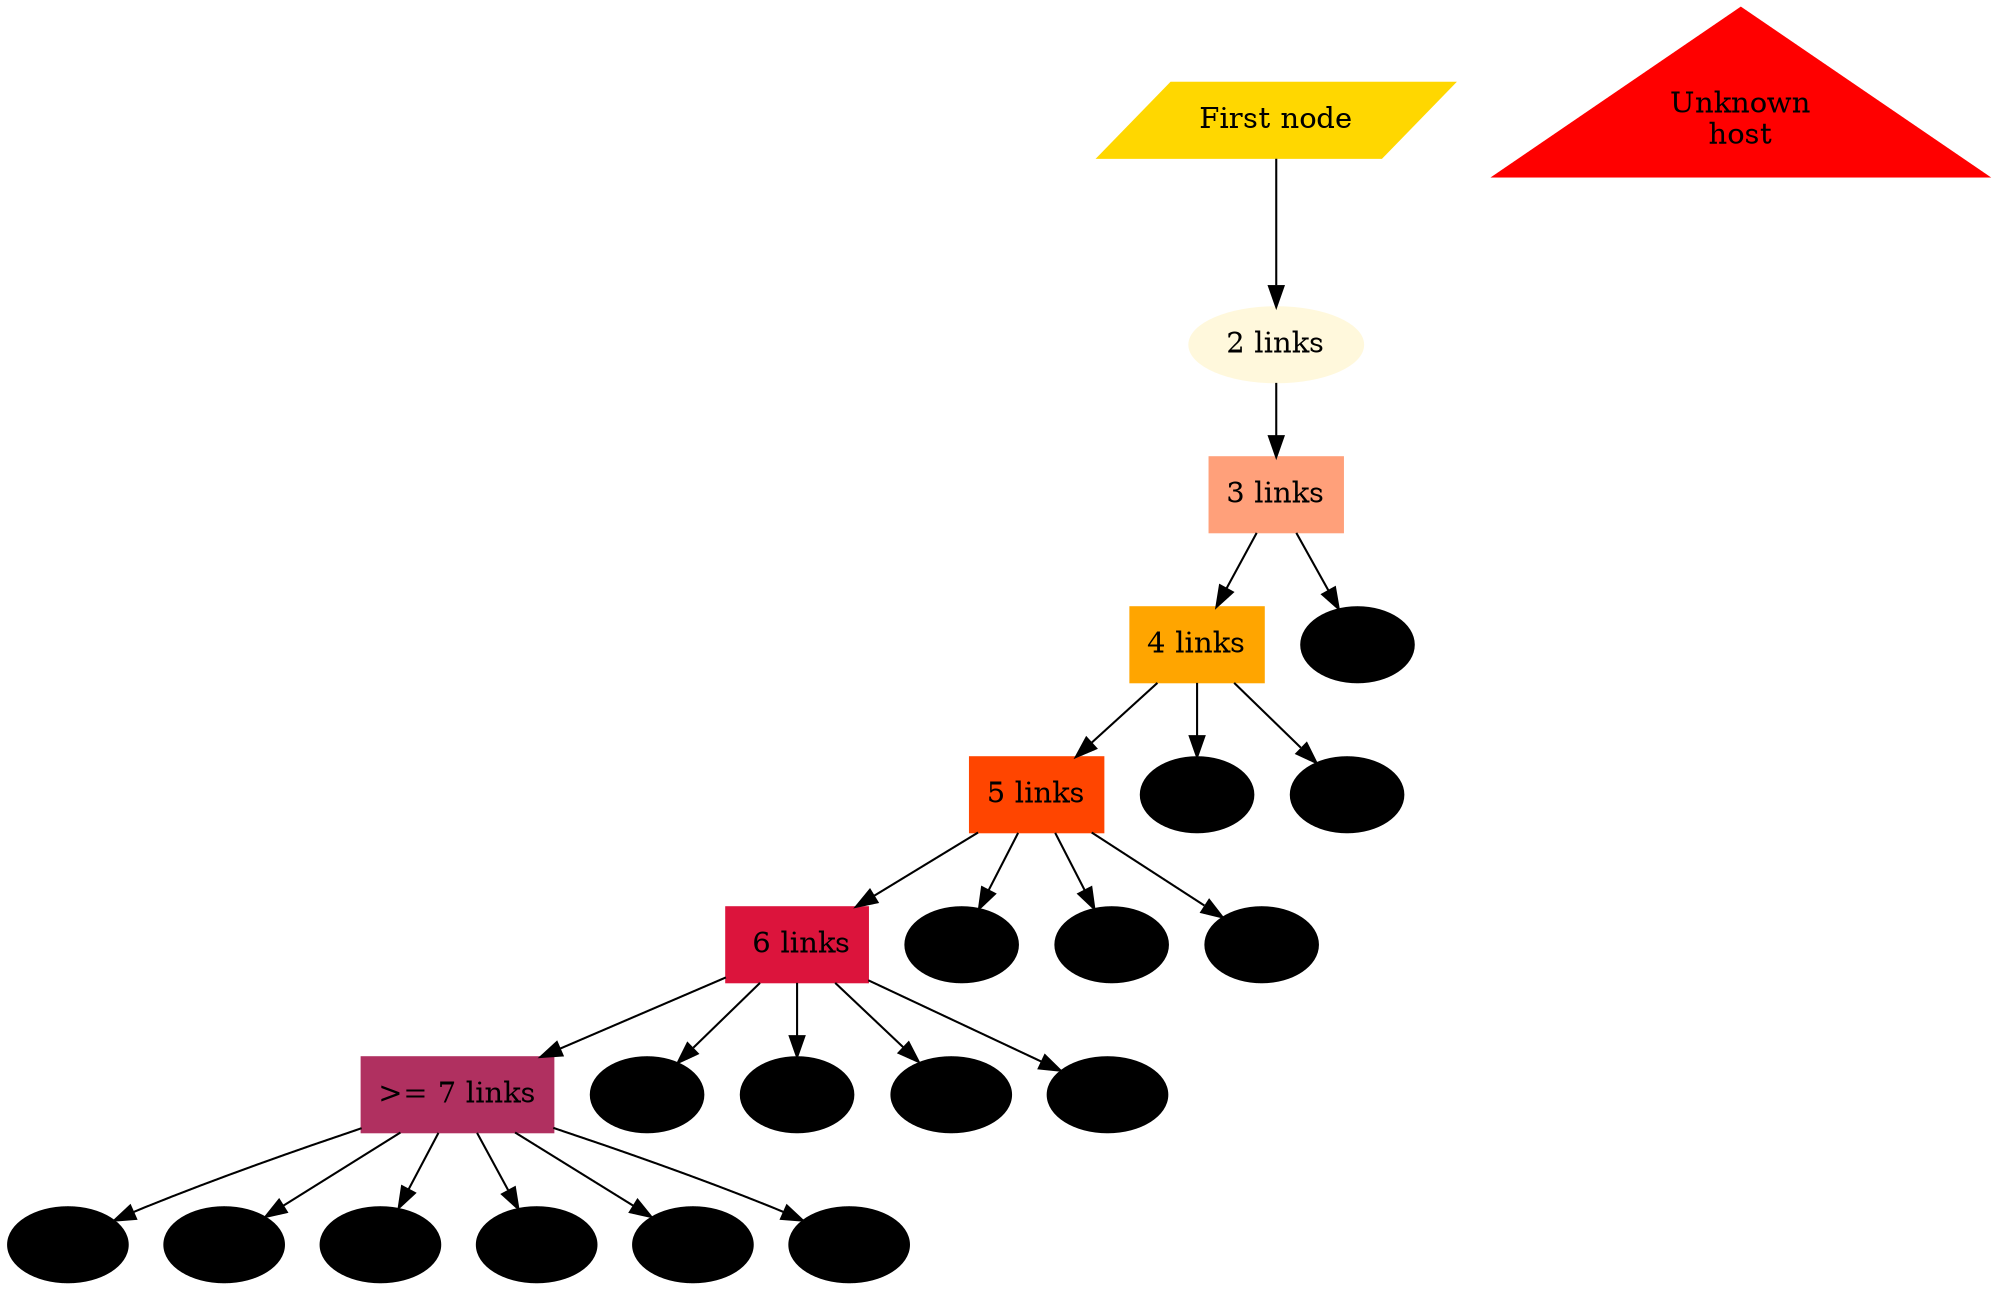 digraph "NetMap Legend" {
	node [
	  color = black,
	  style = filled ];

	"firstnode" 	[ label = "First node", shape=parallelogram, color=gold ]
	"twolinks"  	[ label = "2 links", shape=ellipse, color=cornsilk ]
	"threelinks" 	[ label = "3 links", shape=box, color=lightsalmon ]
	"fourlinks"  	[ label = "4 links", shape=box, color=orange ]
	"fivelinks"  	[ label = "5 links", shape=box, color=orangered ]
	"sixlinks"  	[ label = " 6 links", shape=box, color=crimson ]
	"sevenlinks"  	[ label = ">= 7 links", shape=box, color=maroon ]
	"unknown_1"	[ label = "Unknown\nhost", shape=triangle, color = red]	

	

	"firstnode" -> "twolinks";
	"twolinks" -> "threelinks";
	"threelinks" -> "n2";
	"threelinks" -> "fourlinks";
	"fourlinks"  -> "n3";
	"fourlinks"  -> "n4";
	"fourlinks"  -> "fivelinks";
	"fivelinks"  -> "n5";
	"fivelinks"  -> "n6";
	"fivelinks"  -> "n7";
	"fivelinks"  -> "sixlinks";
	"sixlinks"   -> "n8";
	"sixlinks"   -> "n9";
	"sixlinks"   -> "n10";
	"sixlinks"   -> "n11";
	"sixlinks"   -> "sevenlinks";
	"sevenlinks"   -> "n12";
	"sevenlinks"   -> "n13";
	"sevenlinks"   -> "n14";
	"sevenlinks"   -> "n15";
	"sevenlinks"   -> "n16";
	"sevenlinks"   -> "n17";

}


